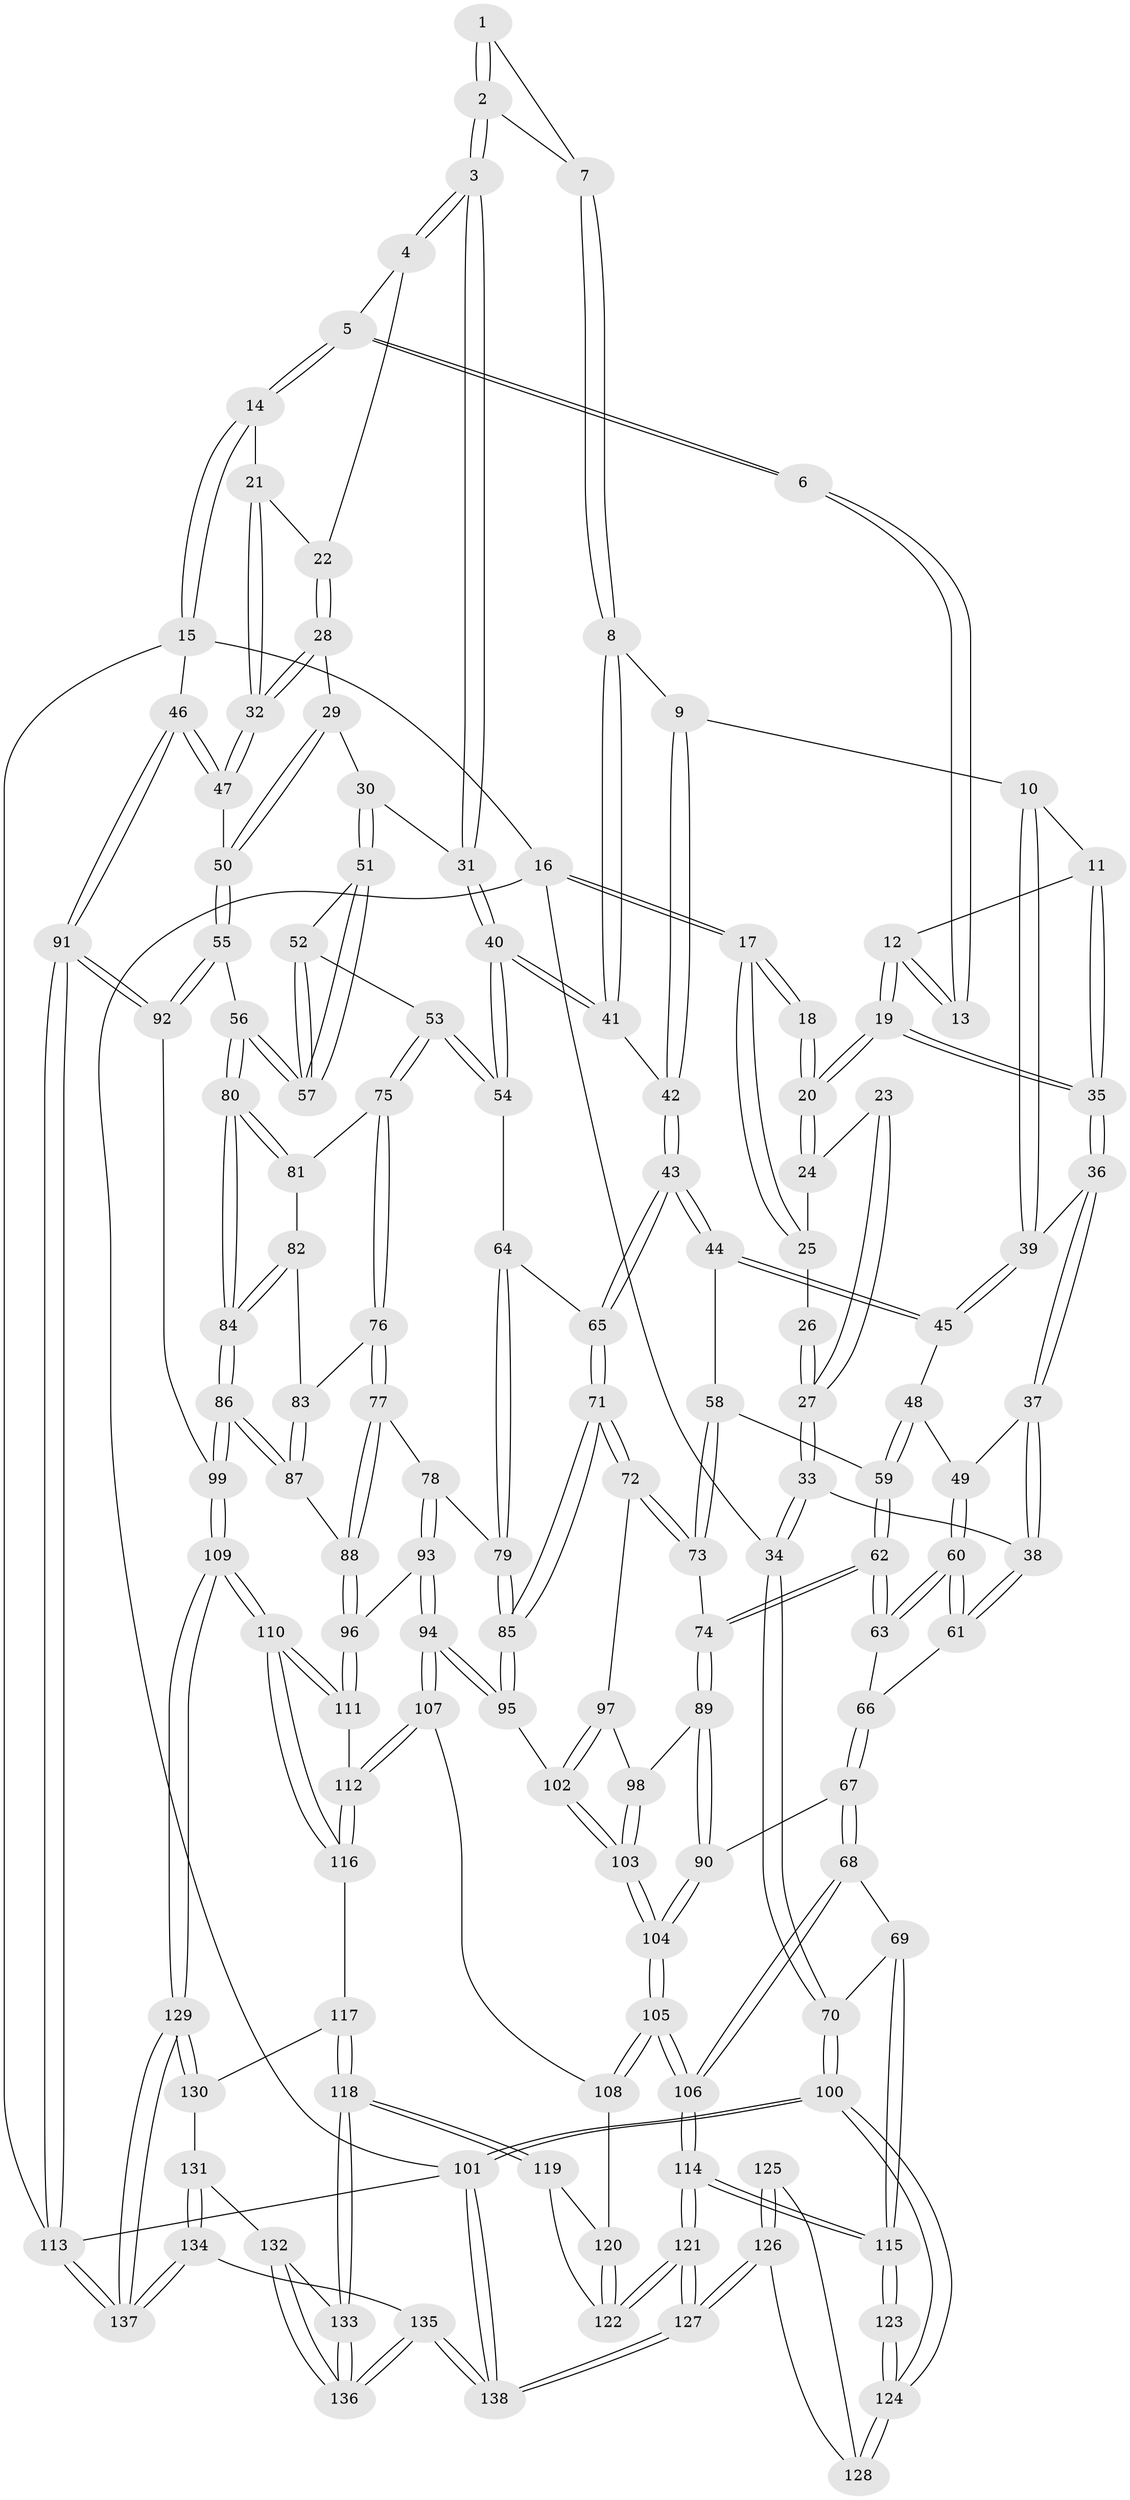 // coarse degree distribution, {2: 0.043478260869565216, 3: 0.4057971014492754, 4: 0.463768115942029, 1: 0.028985507246376812, 5: 0.057971014492753624}
// Generated by graph-tools (version 1.1) at 2025/38/03/04/25 23:38:25]
// undirected, 138 vertices, 342 edges
graph export_dot {
  node [color=gray90,style=filled];
  1 [pos="+0.5447942040396778+0"];
  2 [pos="+0.6535191980794004+0.1087985552585609"];
  3 [pos="+0.6782729379737115+0.11648253073653315"];
  4 [pos="+0.8088198567287159+0"];
  5 [pos="+0.8492992139558976+0"];
  6 [pos="+0.5163765151672227+0"];
  7 [pos="+0.5520605414863231+0.11358434740013994"];
  8 [pos="+0.5173706353381415+0.1368351450913334"];
  9 [pos="+0.49508602759888526+0.1348456000994739"];
  10 [pos="+0.4019458210022833+0.07953419655778747"];
  11 [pos="+0.3897575780547115+0.044418818692695955"];
  12 [pos="+0.39395865060045676+0"];
  13 [pos="+0.3970220775408782+0"];
  14 [pos="+1+0"];
  15 [pos="+1+0"];
  16 [pos="+0+0"];
  17 [pos="+0+0"];
  18 [pos="+0.1961398728804268+0"];
  19 [pos="+0.2092964784681865+0.10819860350786588"];
  20 [pos="+0.1899255609623643+0.08760403938615605"];
  21 [pos="+0.9244109131413124+0.0943689004004789"];
  22 [pos="+0.8408721723247202+0.07247080292957894"];
  23 [pos="+0.12451081058270315+0.09141955020209652"];
  24 [pos="+0.18235870304069945+0.08678298623396259"];
  25 [pos="+0+0"];
  26 [pos="+0+0"];
  27 [pos="+0.07779622894846003+0.13795287580427631"];
  28 [pos="+0.8296353086739098+0.16035818642985583"];
  29 [pos="+0.774191415376164+0.18608546818367463"];
  30 [pos="+0.753742127824442+0.19339452321425515"];
  31 [pos="+0.7031098031685107+0.1703892719520849"];
  32 [pos="+0.9370308553613208+0.19827283153809425"];
  33 [pos="+0.04704757906143486+0.2373211680440608"];
  34 [pos="+0+0.2245040826570332"];
  35 [pos="+0.21228510317455793+0.11286981820307466"];
  36 [pos="+0.21446182737193634+0.1468765837413121"];
  37 [pos="+0.16230277623860898+0.24814874702630738"];
  38 [pos="+0.09621537576401924+0.25893622036713393"];
  39 [pos="+0.34944614345809316+0.1859418958820568"];
  40 [pos="+0.5942694194884834+0.27312090606050676"];
  41 [pos="+0.5744849074424152+0.2612202825964755"];
  42 [pos="+0.4283469800500954+0.2785798104890422"];
  43 [pos="+0.406754118406298+0.2916618271103512"];
  44 [pos="+0.3793621881883041+0.2781548378905812"];
  45 [pos="+0.35905531272520247+0.25655038380410006"];
  46 [pos="+1+0.2835047764731937"];
  47 [pos="+1+0.2960339744971086"];
  48 [pos="+0.22077441428441133+0.2737957888402905"];
  49 [pos="+0.18524028940582757+0.26405608462686686"];
  50 [pos="+0.9574812897194858+0.36055872562837593"];
  51 [pos="+0.7568190260128274+0.21482706955744438"];
  52 [pos="+0.6870997924575823+0.3415724750292246"];
  53 [pos="+0.6678881055847717+0.3497392209711185"];
  54 [pos="+0.6047790348552106+0.32054376724269557"];
  55 [pos="+0.9019138660428277+0.395626625454339"];
  56 [pos="+0.8882586982738064+0.40250238467504534"];
  57 [pos="+0.8168333448934473+0.34444918586635076"];
  58 [pos="+0.3053007380505697+0.3553623953569492"];
  59 [pos="+0.2729803367951757+0.35873071661919703"];
  60 [pos="+0.20864954845396735+0.41777932328098527"];
  61 [pos="+0.09641753214768943+0.32575130052765366"];
  62 [pos="+0.22179510384776985+0.44493701230277416"];
  63 [pos="+0.2135760879086447+0.43130640871719556"];
  64 [pos="+0.5930470153182843+0.33552718573276963"];
  65 [pos="+0.4353489994510517+0.3836992224768194"];
  66 [pos="+0.08819921998151978+0.3756190352991117"];
  67 [pos="+0.026641142613293978+0.5170699247303709"];
  68 [pos="+0+0.5293831254343611"];
  69 [pos="+0+0.5650055393762079"];
  70 [pos="+0+0.5648316753028102"];
  71 [pos="+0.42379628029476146+0.47313707708552216"];
  72 [pos="+0.42288590786817726+0.47317667614397485"];
  73 [pos="+0.3483378482333096+0.45242376347030594"];
  74 [pos="+0.22341889175498342+0.4563956328530363"];
  75 [pos="+0.6803122039843157+0.39049257925747477"];
  76 [pos="+0.6651015910763572+0.44836928983202545"];
  77 [pos="+0.628326110052746+0.4728955358889549"];
  78 [pos="+0.6222212810999803+0.4756865776067856"];
  79 [pos="+0.5725384883558614+0.4485635056945245"];
  80 [pos="+0.8870648643482121+0.40441865397502025"];
  81 [pos="+0.7163312013218573+0.40561749872995595"];
  82 [pos="+0.7297656954356146+0.44919929595685004"];
  83 [pos="+0.6683266720523388+0.45004901600381597"];
  84 [pos="+0.8368429996479683+0.5227627318151195"];
  85 [pos="+0.4455287536559203+0.4946739652188761"];
  86 [pos="+0.8271246642063883+0.5602549852068583"];
  87 [pos="+0.7959931880487235+0.5722132523809006"];
  88 [pos="+0.7953201712513884+0.5726067381546078"];
  89 [pos="+0.20777697802576342+0.4809898468003874"];
  90 [pos="+0.13892308776882492+0.5206276057975577"];
  91 [pos="+1+0.8021138228587474"];
  92 [pos="+1+0.7334553271395384"];
  93 [pos="+0.6282227170107318+0.6154618165636598"];
  94 [pos="+0.5084994717775475+0.642656308261631"];
  95 [pos="+0.46999277801543266+0.5775803788731091"];
  96 [pos="+0.7060909959762034+0.6332580824428006"];
  97 [pos="+0.367834308985854+0.5152335579105998"];
  98 [pos="+0.2850767747923408+0.5701304880288134"];
  99 [pos="+0.9032871185569992+0.6308542865112673"];
  100 [pos="+0+0.8481246710630945"];
  101 [pos="+0+1"];
  102 [pos="+0.3298744696681472+0.6178208412057838"];
  103 [pos="+0.28371167722470425+0.6369644589671207"];
  104 [pos="+0.2428111247934555+0.7245340809417756"];
  105 [pos="+0.24205666086821906+0.7396303832847209"];
  106 [pos="+0.21480149680313315+0.7676146799978025"];
  107 [pos="+0.48140976726939516+0.719891185013969"];
  108 [pos="+0.43559617947230267+0.7462943089889845"];
  109 [pos="+0.760041728280348+0.8567268533032759"];
  110 [pos="+0.7556429295664954+0.8512097980773378"];
  111 [pos="+0.7142746607173132+0.7069299936176603"];
  112 [pos="+0.5437611452789335+0.7813852087575571"];
  113 [pos="+1+1"];
  114 [pos="+0.20713057529470225+0.7795657989540248"];
  115 [pos="+0.1476618382850962+0.7776250336463355"];
  116 [pos="+0.5548227059240922+0.7967011305871582"];
  117 [pos="+0.5480208563276978+0.8799292781272012"];
  118 [pos="+0.4553746730474728+0.9174370073845428"];
  119 [pos="+0.43059743091517905+0.8635521296609139"];
  120 [pos="+0.43324830553352794+0.7709398418771977"];
  121 [pos="+0.22593188872998451+0.9537014683651799"];
  122 [pos="+0.316357874328884+0.9078124969512138"];
  123 [pos="+0.04824009681826535+0.8241780957930911"];
  124 [pos="+0+0.8493390081978303"];
  125 [pos="+0.055505003902832944+0.8683238293278056"];
  126 [pos="+0.07598348927133666+0.9326399525668058"];
  127 [pos="+0.2144761349558339+1"];
  128 [pos="+0.029171914785508412+0.9072687649340526"];
  129 [pos="+0.7971919573621498+0.9393653447268876"];
  130 [pos="+0.5755168991025421+0.9179408680082607"];
  131 [pos="+0.5678908358288811+0.9326409039231465"];
  132 [pos="+0.5596442263678366+0.9381695686890972"];
  133 [pos="+0.4531614543856124+0.9309034984520739"];
  134 [pos="+0.6073236766374003+1"];
  135 [pos="+0.3785619772704018+1"];
  136 [pos="+0.4261849720725722+1"];
  137 [pos="+1+1"];
  138 [pos="+0.22141414718296226+1"];
  1 -- 2;
  1 -- 2;
  1 -- 7;
  2 -- 3;
  2 -- 3;
  2 -- 7;
  3 -- 4;
  3 -- 4;
  3 -- 31;
  3 -- 31;
  4 -- 5;
  4 -- 22;
  5 -- 6;
  5 -- 6;
  5 -- 14;
  5 -- 14;
  6 -- 13;
  6 -- 13;
  7 -- 8;
  7 -- 8;
  8 -- 9;
  8 -- 41;
  8 -- 41;
  9 -- 10;
  9 -- 42;
  9 -- 42;
  10 -- 11;
  10 -- 39;
  10 -- 39;
  11 -- 12;
  11 -- 35;
  11 -- 35;
  12 -- 13;
  12 -- 13;
  12 -- 19;
  12 -- 19;
  14 -- 15;
  14 -- 15;
  14 -- 21;
  15 -- 16;
  15 -- 46;
  15 -- 113;
  16 -- 17;
  16 -- 17;
  16 -- 34;
  16 -- 101;
  17 -- 18;
  17 -- 18;
  17 -- 25;
  17 -- 25;
  18 -- 20;
  18 -- 20;
  19 -- 20;
  19 -- 20;
  19 -- 35;
  19 -- 35;
  20 -- 24;
  20 -- 24;
  21 -- 22;
  21 -- 32;
  21 -- 32;
  22 -- 28;
  22 -- 28;
  23 -- 24;
  23 -- 27;
  23 -- 27;
  24 -- 25;
  25 -- 26;
  26 -- 27;
  26 -- 27;
  27 -- 33;
  27 -- 33;
  28 -- 29;
  28 -- 32;
  28 -- 32;
  29 -- 30;
  29 -- 50;
  29 -- 50;
  30 -- 31;
  30 -- 51;
  30 -- 51;
  31 -- 40;
  31 -- 40;
  32 -- 47;
  32 -- 47;
  33 -- 34;
  33 -- 34;
  33 -- 38;
  34 -- 70;
  34 -- 70;
  35 -- 36;
  35 -- 36;
  36 -- 37;
  36 -- 37;
  36 -- 39;
  37 -- 38;
  37 -- 38;
  37 -- 49;
  38 -- 61;
  38 -- 61;
  39 -- 45;
  39 -- 45;
  40 -- 41;
  40 -- 41;
  40 -- 54;
  40 -- 54;
  41 -- 42;
  42 -- 43;
  42 -- 43;
  43 -- 44;
  43 -- 44;
  43 -- 65;
  43 -- 65;
  44 -- 45;
  44 -- 45;
  44 -- 58;
  45 -- 48;
  46 -- 47;
  46 -- 47;
  46 -- 91;
  46 -- 91;
  47 -- 50;
  48 -- 49;
  48 -- 59;
  48 -- 59;
  49 -- 60;
  49 -- 60;
  50 -- 55;
  50 -- 55;
  51 -- 52;
  51 -- 57;
  51 -- 57;
  52 -- 53;
  52 -- 57;
  52 -- 57;
  53 -- 54;
  53 -- 54;
  53 -- 75;
  53 -- 75;
  54 -- 64;
  55 -- 56;
  55 -- 92;
  55 -- 92;
  56 -- 57;
  56 -- 57;
  56 -- 80;
  56 -- 80;
  58 -- 59;
  58 -- 73;
  58 -- 73;
  59 -- 62;
  59 -- 62;
  60 -- 61;
  60 -- 61;
  60 -- 63;
  60 -- 63;
  61 -- 66;
  62 -- 63;
  62 -- 63;
  62 -- 74;
  62 -- 74;
  63 -- 66;
  64 -- 65;
  64 -- 79;
  64 -- 79;
  65 -- 71;
  65 -- 71;
  66 -- 67;
  66 -- 67;
  67 -- 68;
  67 -- 68;
  67 -- 90;
  68 -- 69;
  68 -- 106;
  68 -- 106;
  69 -- 70;
  69 -- 115;
  69 -- 115;
  70 -- 100;
  70 -- 100;
  71 -- 72;
  71 -- 72;
  71 -- 85;
  71 -- 85;
  72 -- 73;
  72 -- 73;
  72 -- 97;
  73 -- 74;
  74 -- 89;
  74 -- 89;
  75 -- 76;
  75 -- 76;
  75 -- 81;
  76 -- 77;
  76 -- 77;
  76 -- 83;
  77 -- 78;
  77 -- 88;
  77 -- 88;
  78 -- 79;
  78 -- 93;
  78 -- 93;
  79 -- 85;
  79 -- 85;
  80 -- 81;
  80 -- 81;
  80 -- 84;
  80 -- 84;
  81 -- 82;
  82 -- 83;
  82 -- 84;
  82 -- 84;
  83 -- 87;
  83 -- 87;
  84 -- 86;
  84 -- 86;
  85 -- 95;
  85 -- 95;
  86 -- 87;
  86 -- 87;
  86 -- 99;
  86 -- 99;
  87 -- 88;
  88 -- 96;
  88 -- 96;
  89 -- 90;
  89 -- 90;
  89 -- 98;
  90 -- 104;
  90 -- 104;
  91 -- 92;
  91 -- 92;
  91 -- 113;
  91 -- 113;
  92 -- 99;
  93 -- 94;
  93 -- 94;
  93 -- 96;
  94 -- 95;
  94 -- 95;
  94 -- 107;
  94 -- 107;
  95 -- 102;
  96 -- 111;
  96 -- 111;
  97 -- 98;
  97 -- 102;
  97 -- 102;
  98 -- 103;
  98 -- 103;
  99 -- 109;
  99 -- 109;
  100 -- 101;
  100 -- 101;
  100 -- 124;
  100 -- 124;
  101 -- 138;
  101 -- 138;
  101 -- 113;
  102 -- 103;
  102 -- 103;
  103 -- 104;
  103 -- 104;
  104 -- 105;
  104 -- 105;
  105 -- 106;
  105 -- 106;
  105 -- 108;
  105 -- 108;
  106 -- 114;
  106 -- 114;
  107 -- 108;
  107 -- 112;
  107 -- 112;
  108 -- 120;
  109 -- 110;
  109 -- 110;
  109 -- 129;
  109 -- 129;
  110 -- 111;
  110 -- 111;
  110 -- 116;
  110 -- 116;
  111 -- 112;
  112 -- 116;
  112 -- 116;
  113 -- 137;
  113 -- 137;
  114 -- 115;
  114 -- 115;
  114 -- 121;
  114 -- 121;
  115 -- 123;
  115 -- 123;
  116 -- 117;
  117 -- 118;
  117 -- 118;
  117 -- 130;
  118 -- 119;
  118 -- 119;
  118 -- 133;
  118 -- 133;
  119 -- 120;
  119 -- 122;
  120 -- 122;
  120 -- 122;
  121 -- 122;
  121 -- 122;
  121 -- 127;
  121 -- 127;
  123 -- 124;
  123 -- 124;
  124 -- 128;
  124 -- 128;
  125 -- 126;
  125 -- 126;
  125 -- 128;
  126 -- 127;
  126 -- 127;
  126 -- 128;
  127 -- 138;
  127 -- 138;
  129 -- 130;
  129 -- 130;
  129 -- 137;
  129 -- 137;
  130 -- 131;
  131 -- 132;
  131 -- 134;
  131 -- 134;
  132 -- 133;
  132 -- 136;
  132 -- 136;
  133 -- 136;
  133 -- 136;
  134 -- 135;
  134 -- 137;
  134 -- 137;
  135 -- 136;
  135 -- 136;
  135 -- 138;
  135 -- 138;
}
